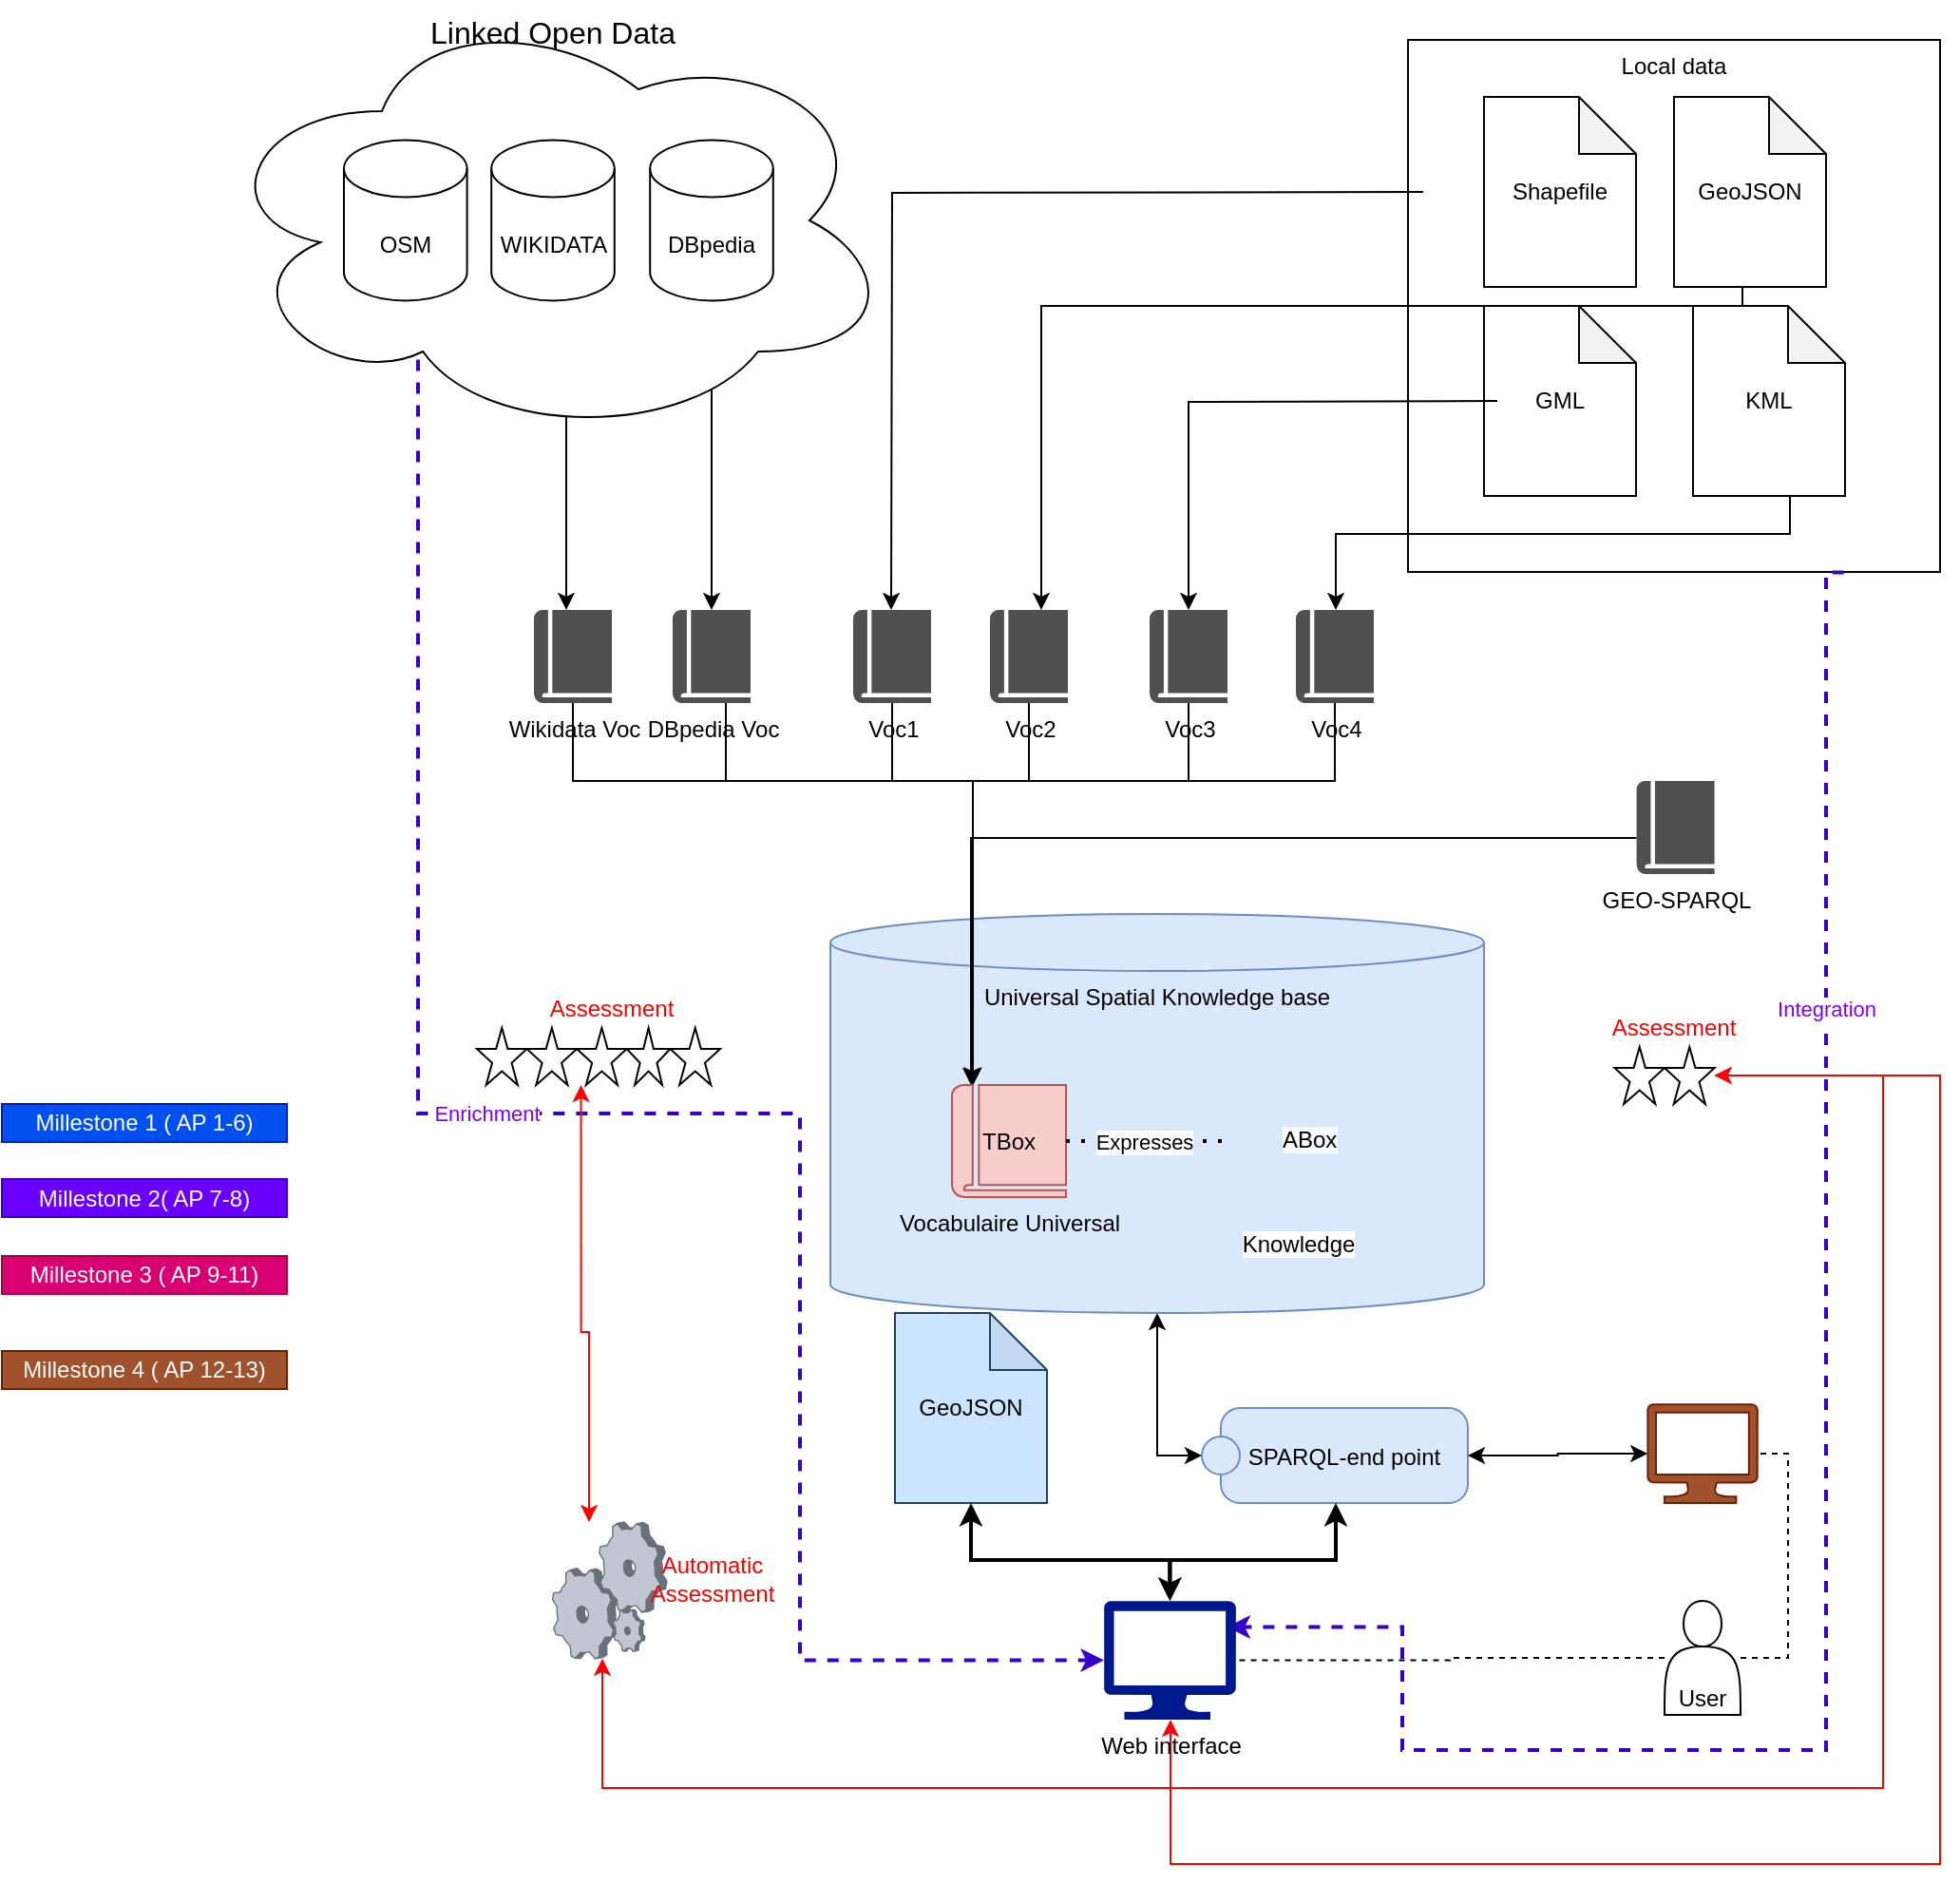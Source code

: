 <mxfile version="15.0.4" type="github">
  <diagram id="kHqexBjPhEpHhAyhCyUR" name="Page-1">
    <mxGraphModel dx="2048" dy="726" grid="1" gridSize="10" guides="1" tooltips="1" connect="1" arrows="1" fold="1" page="1" pageScale="1" pageWidth="827" pageHeight="1169" math="0" shadow="0">
      <root>
        <mxCell id="0" />
        <mxCell id="1" parent="0" />
        <mxCell id="MG3up2Yn2TR1iBBidIfu-64" style="edgeStyle=orthogonalEdgeStyle;rounded=0;orthogonalLoop=1;jettySize=auto;html=1;entryX=0;entryY=0.5;entryDx=0;entryDy=0;startArrow=classic;startFill=1;" edge="1" parent="1" source="MG3up2Yn2TR1iBBidIfu-48" target="MG3up2Yn2TR1iBBidIfu-61">
          <mxGeometry relative="1" as="geometry" />
        </mxCell>
        <mxCell id="MG3up2Yn2TR1iBBidIfu-48" value="Universal Spatial Knowledge base" style="shape=cylinder3;whiteSpace=wrap;html=1;boundedLbl=1;backgroundOutline=1;size=15;verticalAlign=top;fillColor=#dae8fc;strokeColor=#6c8ebf;" vertex="1" parent="1">
          <mxGeometry x="216" y="480" width="344" height="210" as="geometry" />
        </mxCell>
        <mxCell id="MG3up2Yn2TR1iBBidIfu-16" value="" style="group" vertex="1" connectable="0" parent="1">
          <mxGeometry x="520" y="20" width="280" height="280" as="geometry" />
        </mxCell>
        <mxCell id="MG3up2Yn2TR1iBBidIfu-12" value="Local data" style="whiteSpace=wrap;html=1;aspect=fixed;verticalAlign=top;" vertex="1" parent="MG3up2Yn2TR1iBBidIfu-16">
          <mxGeometry width="280" height="280" as="geometry" />
        </mxCell>
        <mxCell id="MG3up2Yn2TR1iBBidIfu-4" value="GeoJSON" style="shape=note;whiteSpace=wrap;html=1;backgroundOutline=1;darkOpacity=0.05;" vertex="1" parent="MG3up2Yn2TR1iBBidIfu-16">
          <mxGeometry x="140" y="30" width="80" height="100" as="geometry" />
        </mxCell>
        <mxCell id="MG3up2Yn2TR1iBBidIfu-5" value="Shapefile" style="shape=note;whiteSpace=wrap;html=1;backgroundOutline=1;darkOpacity=0.05;" vertex="1" parent="MG3up2Yn2TR1iBBidIfu-16">
          <mxGeometry x="40" y="30" width="80" height="100" as="geometry" />
        </mxCell>
        <mxCell id="MG3up2Yn2TR1iBBidIfu-6" value="GML" style="shape=note;whiteSpace=wrap;html=1;backgroundOutline=1;darkOpacity=0.05;" vertex="1" parent="MG3up2Yn2TR1iBBidIfu-16">
          <mxGeometry x="40" y="140" width="80" height="100" as="geometry" />
        </mxCell>
        <mxCell id="MG3up2Yn2TR1iBBidIfu-7" value="KML" style="shape=note;whiteSpace=wrap;html=1;backgroundOutline=1;darkOpacity=0.05;" vertex="1" parent="MG3up2Yn2TR1iBBidIfu-16">
          <mxGeometry x="150" y="140" width="80" height="100" as="geometry" />
        </mxCell>
        <mxCell id="MG3up2Yn2TR1iBBidIfu-17" style="edgeStyle=orthogonalEdgeStyle;rounded=0;orthogonalLoop=1;jettySize=auto;html=1;" edge="1" parent="1" source="MG3up2Yn2TR1iBBidIfu-1" target="MG3up2Yn2TR1iBBidIfu-34">
          <mxGeometry relative="1" as="geometry">
            <mxPoint x="90" y="320" as="targetPoint" />
            <Array as="points">
              <mxPoint x="77" y="280" />
              <mxPoint x="77" y="280" />
            </Array>
          </mxGeometry>
        </mxCell>
        <mxCell id="MG3up2Yn2TR1iBBidIfu-19" style="edgeStyle=orthogonalEdgeStyle;rounded=0;orthogonalLoop=1;jettySize=auto;html=1;" edge="1" parent="1">
          <mxGeometry relative="1" as="geometry">
            <mxPoint x="248" y="320" as="targetPoint" />
            <mxPoint x="528" y="100" as="sourcePoint" />
          </mxGeometry>
        </mxCell>
        <mxCell id="MG3up2Yn2TR1iBBidIfu-20" style="edgeStyle=orthogonalEdgeStyle;rounded=0;orthogonalLoop=1;jettySize=auto;html=1;" edge="1" parent="1" target="MG3up2Yn2TR1iBBidIfu-29">
          <mxGeometry relative="1" as="geometry">
            <mxPoint x="316" y="320" as="targetPoint" />
            <mxPoint x="696" y="150" as="sourcePoint" />
            <Array as="points">
              <mxPoint x="696" y="160" />
              <mxPoint x="327" y="160" />
            </Array>
          </mxGeometry>
        </mxCell>
        <mxCell id="MG3up2Yn2TR1iBBidIfu-21" style="edgeStyle=orthogonalEdgeStyle;rounded=0;orthogonalLoop=1;jettySize=auto;html=1;" edge="1" parent="1" target="MG3up2Yn2TR1iBBidIfu-30">
          <mxGeometry relative="1" as="geometry">
            <mxPoint x="357" y="320" as="targetPoint" />
            <mxPoint x="567" y="210" as="sourcePoint" />
          </mxGeometry>
        </mxCell>
        <mxCell id="MG3up2Yn2TR1iBBidIfu-22" style="edgeStyle=orthogonalEdgeStyle;rounded=0;orthogonalLoop=1;jettySize=auto;html=1;" edge="1" parent="1" target="MG3up2Yn2TR1iBBidIfu-31">
          <mxGeometry relative="1" as="geometry">
            <mxPoint x="401" y="320" as="targetPoint" />
            <mxPoint x="721" y="260" as="sourcePoint" />
            <Array as="points">
              <mxPoint x="721" y="280" />
              <mxPoint x="482" y="280" />
            </Array>
          </mxGeometry>
        </mxCell>
        <mxCell id="MG3up2Yn2TR1iBBidIfu-46" style="edgeStyle=orthogonalEdgeStyle;rounded=0;orthogonalLoop=1;jettySize=auto;html=1;" edge="1" parent="1" source="MG3up2Yn2TR1iBBidIfu-25" target="MG3up2Yn2TR1iBBidIfu-38">
          <mxGeometry relative="1" as="geometry">
            <Array as="points">
              <mxPoint x="290" y="440" />
            </Array>
          </mxGeometry>
        </mxCell>
        <mxCell id="MG3up2Yn2TR1iBBidIfu-25" value="GEO-SPARQL" style="pointerEvents=1;shadow=0;dashed=0;html=1;strokeColor=none;fillColor=#505050;labelPosition=center;verticalLabelPosition=bottom;verticalAlign=top;outlineConnect=0;align=center;shape=mxgraph.office.concepts.book_journal;" vertex="1" parent="1">
          <mxGeometry x="640.29" y="410" width="41" height="49" as="geometry" />
        </mxCell>
        <mxCell id="MG3up2Yn2TR1iBBidIfu-42" style="edgeStyle=orthogonalEdgeStyle;rounded=0;orthogonalLoop=1;jettySize=auto;html=1;" edge="1" parent="1" source="MG3up2Yn2TR1iBBidIfu-26" target="MG3up2Yn2TR1iBBidIfu-38">
          <mxGeometry relative="1" as="geometry">
            <Array as="points">
              <mxPoint x="249" y="410" />
              <mxPoint x="291" y="410" />
            </Array>
          </mxGeometry>
        </mxCell>
        <mxCell id="MG3up2Yn2TR1iBBidIfu-26" value="Voc1" style="pointerEvents=1;shadow=0;dashed=0;html=1;strokeColor=none;fillColor=#505050;labelPosition=center;verticalLabelPosition=bottom;verticalAlign=top;outlineConnect=0;align=center;shape=mxgraph.office.concepts.book_journal;" vertex="1" parent="1">
          <mxGeometry x="228" y="320" width="41" height="49" as="geometry" />
        </mxCell>
        <mxCell id="MG3up2Yn2TR1iBBidIfu-43" style="edgeStyle=orthogonalEdgeStyle;rounded=0;orthogonalLoop=1;jettySize=auto;html=1;" edge="1" parent="1" source="MG3up2Yn2TR1iBBidIfu-29" target="MG3up2Yn2TR1iBBidIfu-38">
          <mxGeometry relative="1" as="geometry">
            <Array as="points">
              <mxPoint x="321" y="410" />
              <mxPoint x="291" y="410" />
            </Array>
          </mxGeometry>
        </mxCell>
        <mxCell id="MG3up2Yn2TR1iBBidIfu-29" value="Voc2" style="pointerEvents=1;shadow=0;dashed=0;html=1;strokeColor=none;fillColor=#505050;labelPosition=center;verticalLabelPosition=bottom;verticalAlign=top;outlineConnect=0;align=center;shape=mxgraph.office.concepts.book_journal;" vertex="1" parent="1">
          <mxGeometry x="300" y="320" width="41" height="49" as="geometry" />
        </mxCell>
        <mxCell id="MG3up2Yn2TR1iBBidIfu-44" style="edgeStyle=orthogonalEdgeStyle;rounded=0;orthogonalLoop=1;jettySize=auto;html=1;" edge="1" parent="1" source="MG3up2Yn2TR1iBBidIfu-30" target="MG3up2Yn2TR1iBBidIfu-38">
          <mxGeometry relative="1" as="geometry">
            <mxPoint x="384" y="430" as="sourcePoint" />
            <Array as="points">
              <mxPoint x="405" y="410" />
              <mxPoint x="291" y="410" />
            </Array>
          </mxGeometry>
        </mxCell>
        <mxCell id="MG3up2Yn2TR1iBBidIfu-30" value="Voc3" style="pointerEvents=1;shadow=0;dashed=0;html=1;strokeColor=none;fillColor=#505050;labelPosition=center;verticalLabelPosition=bottom;verticalAlign=top;outlineConnect=0;align=center;shape=mxgraph.office.concepts.book_journal;" vertex="1" parent="1">
          <mxGeometry x="384" y="320" width="41" height="49" as="geometry" />
        </mxCell>
        <mxCell id="MG3up2Yn2TR1iBBidIfu-45" style="edgeStyle=orthogonalEdgeStyle;rounded=0;orthogonalLoop=1;jettySize=auto;html=1;" edge="1" parent="1" source="MG3up2Yn2TR1iBBidIfu-31" target="MG3up2Yn2TR1iBBidIfu-38">
          <mxGeometry relative="1" as="geometry">
            <Array as="points">
              <mxPoint x="482" y="410" />
              <mxPoint x="291" y="410" />
            </Array>
          </mxGeometry>
        </mxCell>
        <mxCell id="MG3up2Yn2TR1iBBidIfu-31" value="Voc4" style="pointerEvents=1;shadow=0;dashed=0;html=1;strokeColor=none;fillColor=#505050;labelPosition=center;verticalLabelPosition=bottom;verticalAlign=top;outlineConnect=0;align=center;shape=mxgraph.office.concepts.book_journal;" vertex="1" parent="1">
          <mxGeometry x="461" y="320" width="41" height="49" as="geometry" />
        </mxCell>
        <mxCell id="MG3up2Yn2TR1iBBidIfu-40" style="edgeStyle=orthogonalEdgeStyle;rounded=0;orthogonalLoop=1;jettySize=auto;html=1;" edge="1" parent="1" source="MG3up2Yn2TR1iBBidIfu-34" target="MG3up2Yn2TR1iBBidIfu-38">
          <mxGeometry relative="1" as="geometry">
            <Array as="points">
              <mxPoint x="81" y="410" />
              <mxPoint x="291" y="410" />
            </Array>
          </mxGeometry>
        </mxCell>
        <mxCell id="MG3up2Yn2TR1iBBidIfu-34" value="Wikidata Voc" style="pointerEvents=1;shadow=0;dashed=0;html=1;strokeColor=none;fillColor=#505050;labelPosition=center;verticalLabelPosition=bottom;verticalAlign=top;outlineConnect=0;align=center;shape=mxgraph.office.concepts.book_journal;" vertex="1" parent="1">
          <mxGeometry x="60" y="320" width="41" height="49" as="geometry" />
        </mxCell>
        <mxCell id="MG3up2Yn2TR1iBBidIfu-41" style="edgeStyle=orthogonalEdgeStyle;rounded=0;orthogonalLoop=1;jettySize=auto;html=1;" edge="1" parent="1" source="MG3up2Yn2TR1iBBidIfu-35" target="MG3up2Yn2TR1iBBidIfu-38">
          <mxGeometry relative="1" as="geometry">
            <Array as="points">
              <mxPoint x="161" y="410" />
              <mxPoint x="291" y="410" />
            </Array>
          </mxGeometry>
        </mxCell>
        <mxCell id="MG3up2Yn2TR1iBBidIfu-35" value="DBpedia Voc" style="pointerEvents=1;shadow=0;dashed=0;html=1;strokeColor=none;fillColor=#505050;labelPosition=center;verticalLabelPosition=bottom;verticalAlign=top;outlineConnect=0;align=center;shape=mxgraph.office.concepts.book_journal;" vertex="1" parent="1">
          <mxGeometry x="133" y="320" width="41" height="49" as="geometry" />
        </mxCell>
        <mxCell id="MG3up2Yn2TR1iBBidIfu-49" value="Enrichment" style="edgeStyle=orthogonalEdgeStyle;rounded=0;orthogonalLoop=1;jettySize=auto;html=1;dashed=1;fillColor=#6a00ff;strokeColor=#3700CC;exitX=0.07;exitY=0.4;exitDx=0;exitDy=0;exitPerimeter=0;strokeWidth=2;fontColor=#7F00FF;labelBorderColor=none;labelBackgroundColor=#FFFFFF;entryX=0;entryY=0.5;entryDx=0;entryDy=0;entryPerimeter=0;" edge="1" parent="1" source="MG3up2Yn2TR1iBBidIfu-8" target="MG3up2Yn2TR1iBBidIfu-67">
          <mxGeometry relative="1" as="geometry">
            <Array as="points">
              <mxPoint x="-1" y="92" />
              <mxPoint x="-1" y="585" />
              <mxPoint x="200" y="585" />
              <mxPoint x="200" y="873" />
            </Array>
          </mxGeometry>
        </mxCell>
        <mxCell id="MG3up2Yn2TR1iBBidIfu-52" style="edgeStyle=orthogonalEdgeStyle;rounded=0;orthogonalLoop=1;jettySize=auto;html=1;dashed=1;fillColor=#6a00ff;strokeColor=#3700CC;exitX=0.819;exitY=1.001;exitDx=0;exitDy=0;exitPerimeter=0;entryX=0.932;entryY=0.22;entryDx=0;entryDy=0;entryPerimeter=0;strokeWidth=2;" edge="1" parent="1" source="MG3up2Yn2TR1iBBidIfu-12" target="MG3up2Yn2TR1iBBidIfu-67">
          <mxGeometry relative="1" as="geometry">
            <mxPoint x="160" y="170" as="sourcePoint" />
            <mxPoint x="281" y="610" as="targetPoint" />
            <Array as="points">
              <mxPoint x="740" y="300" />
              <mxPoint x="740" y="920" />
              <mxPoint x="517" y="920" />
            </Array>
          </mxGeometry>
        </mxCell>
        <mxCell id="MG3up2Yn2TR1iBBidIfu-54" value="Integration" style="edgeLabel;html=1;align=center;verticalAlign=middle;resizable=0;points=[];fontColor=#7F00FF;labelBorderColor=none;labelBackgroundColor=#FFFFFF;" vertex="1" connectable="0" parent="MG3up2Yn2TR1iBBidIfu-52">
          <mxGeometry x="-0.597" y="-4" relative="1" as="geometry">
            <mxPoint x="4" y="35" as="offset" />
          </mxGeometry>
        </mxCell>
        <mxCell id="MG3up2Yn2TR1iBBidIfu-38" value="Vocabulaire Universal&lt;br&gt;" style="pointerEvents=1;shadow=0;dashed=0;html=1;strokeColor=#b85450;fillColor=#f8cecc;labelPosition=center;verticalLabelPosition=bottom;verticalAlign=top;outlineConnect=0;align=center;shape=mxgraph.office.concepts.book_journal;" vertex="1" parent="1">
          <mxGeometry x="280" y="570" width="60" height="59" as="geometry" />
        </mxCell>
        <mxCell id="MG3up2Yn2TR1iBBidIfu-55" value="TBox" style="text;html=1;strokeColor=none;fillColor=none;align=center;verticalAlign=middle;whiteSpace=wrap;rounded=0;" vertex="1" parent="1">
          <mxGeometry x="290" y="589.5" width="40" height="20" as="geometry" />
        </mxCell>
        <mxCell id="MG3up2Yn2TR1iBBidIfu-56" value="Knowledge" style="shape=image;html=1;verticalAlign=top;verticalLabelPosition=bottom;labelBackgroundColor=#ffffff;imageAspect=0;aspect=fixed;image=https://cdn2.iconfinder.com/data/icons/picol-vector/32/rdf-128.png" vertex="1" parent="1">
          <mxGeometry x="422" y="559.5" width="80" height="80" as="geometry" />
        </mxCell>
        <mxCell id="MG3up2Yn2TR1iBBidIfu-57" value="&lt;span style=&quot;color: rgb(0 , 0 , 0) ; font-family: &amp;#34;helvetica&amp;#34; ; font-size: 12px ; font-style: normal ; font-weight: 400 ; letter-spacing: normal ; text-align: center ; text-indent: 0px ; text-transform: none ; word-spacing: 0px ; background-color: rgb(248 , 249 , 250) ; display: inline ; float: none&quot;&gt;ABox&lt;/span&gt;" style="text;whiteSpace=wrap;html=1;" vertex="1" parent="1">
          <mxGeometry x="452" y="584.5" width="50" height="30" as="geometry" />
        </mxCell>
        <mxCell id="MG3up2Yn2TR1iBBidIfu-58" value="Expresses" style="endArrow=none;dashed=1;html=1;dashPattern=1 3;strokeWidth=2;" edge="1" parent="1" source="MG3up2Yn2TR1iBBidIfu-38" target="MG3up2Yn2TR1iBBidIfu-56">
          <mxGeometry width="50" height="50" relative="1" as="geometry">
            <mxPoint x="350" y="570" as="sourcePoint" />
            <mxPoint x="400" y="520" as="targetPoint" />
          </mxGeometry>
        </mxCell>
        <mxCell id="MG3up2Yn2TR1iBBidIfu-60" style="edgeStyle=orthogonalEdgeStyle;rounded=0;orthogonalLoop=1;jettySize=auto;html=1;" edge="1" parent="1" source="MG3up2Yn2TR1iBBidIfu-2" target="MG3up2Yn2TR1iBBidIfu-35">
          <mxGeometry relative="1" as="geometry" />
        </mxCell>
        <mxCell id="MG3up2Yn2TR1iBBidIfu-61" value="SPARQL-end point" style="shape=umlState;rounded=1;verticalAlign=middle;align=center;absoluteArcSize=1;arcSize=10;umlStateConnection=connPointRefEntry;boundedLbl=1;fillColor=#dae8fc;strokeColor=#6c8ebf;" vertex="1" parent="1">
          <mxGeometry x="411.5" y="740" width="140" height="50" as="geometry" />
        </mxCell>
        <mxCell id="MG3up2Yn2TR1iBBidIfu-102" style="edgeStyle=orthogonalEdgeStyle;rounded=0;orthogonalLoop=1;jettySize=auto;html=1;startArrow=classic;startFill=1;" edge="1" parent="1" source="MG3up2Yn2TR1iBBidIfu-65" target="MG3up2Yn2TR1iBBidIfu-61">
          <mxGeometry relative="1" as="geometry">
            <mxPoint x="210" y="630" as="targetPoint" />
          </mxGeometry>
        </mxCell>
        <mxCell id="MG3up2Yn2TR1iBBidIfu-65" value="QGIS" style="aspect=fixed;pointerEvents=1;shadow=0;dashed=0;html=1;strokeColor=#6D1F00;labelPosition=center;verticalLabelPosition=bottom;verticalAlign=top;align=center;fillColor=#a0522d;shape=mxgraph.azure.computer;fontColor=#ffffff;" vertex="1" parent="1">
          <mxGeometry x="646.11" y="738" width="57.78" height="52" as="geometry" />
        </mxCell>
        <mxCell id="MG3up2Yn2TR1iBBidIfu-8" value="&lt;font style=&quot;font-size: 16px&quot;&gt;Linked Open Data&lt;/font&gt;" style="ellipse;shape=cloud;whiteSpace=wrap;html=1;verticalAlign=top;" vertex="1" parent="1">
          <mxGeometry x="-110" width="360" height="230" as="geometry" />
        </mxCell>
        <mxCell id="MG3up2Yn2TR1iBBidIfu-1" value="WIKIDATA" style="shape=cylinder3;whiteSpace=wrap;html=1;boundedLbl=1;backgroundOutline=1;size=15;" vertex="1" parent="1">
          <mxGeometry x="37.6" y="72.778" width="64.8" height="84.444" as="geometry" />
        </mxCell>
        <mxCell id="MG3up2Yn2TR1iBBidIfu-2" value="DBpedia" style="shape=cylinder3;whiteSpace=wrap;html=1;boundedLbl=1;backgroundOutline=1;size=15;" vertex="1" parent="1">
          <mxGeometry x="121.1" y="72.778" width="64.8" height="84.444" as="geometry" />
        </mxCell>
        <mxCell id="MG3up2Yn2TR1iBBidIfu-71" value="OSM" style="shape=cylinder3;whiteSpace=wrap;html=1;boundedLbl=1;backgroundOutline=1;size=15;" vertex="1" parent="1">
          <mxGeometry x="-40.0" y="72.778" width="64.8" height="84.444" as="geometry" />
        </mxCell>
        <mxCell id="MG3up2Yn2TR1iBBidIfu-73" style="edgeStyle=orthogonalEdgeStyle;rounded=0;orthogonalLoop=1;jettySize=auto;html=1;startArrow=none;startFill=0;endArrow=none;endFill=0;dashed=1;" edge="1" parent="1" source="MG3up2Yn2TR1iBBidIfu-72" target="MG3up2Yn2TR1iBBidIfu-67">
          <mxGeometry relative="1" as="geometry" />
        </mxCell>
        <mxCell id="MG3up2Yn2TR1iBBidIfu-103" style="edgeStyle=orthogonalEdgeStyle;rounded=0;orthogonalLoop=1;jettySize=auto;html=1;entryX=1;entryY=0.5;entryDx=0;entryDy=0;entryPerimeter=0;startArrow=none;startFill=0;endArrow=none;endFill=0;dashed=1;" edge="1" parent="1" source="MG3up2Yn2TR1iBBidIfu-72" target="MG3up2Yn2TR1iBBidIfu-65">
          <mxGeometry relative="1" as="geometry">
            <Array as="points">
              <mxPoint x="720" y="872" />
              <mxPoint x="720" y="764" />
            </Array>
          </mxGeometry>
        </mxCell>
        <mxCell id="MG3up2Yn2TR1iBBidIfu-72" value="User" style="shape=actor;whiteSpace=wrap;html=1;verticalAlign=bottom;" vertex="1" parent="1">
          <mxGeometry x="655" y="841.5" width="40" height="60" as="geometry" />
        </mxCell>
        <mxCell id="MG3up2Yn2TR1iBBidIfu-83" value="" style="group;fontColor=#FF0000;" vertex="1" connectable="0" parent="1">
          <mxGeometry x="30" y="540" width="128" height="30" as="geometry" />
        </mxCell>
        <mxCell id="MG3up2Yn2TR1iBBidIfu-78" value="" style="verticalLabelPosition=bottom;verticalAlign=top;html=1;shape=mxgraph.basic.star;fontColor=#FF0000;" vertex="1" parent="MG3up2Yn2TR1iBBidIfu-83">
          <mxGeometry x="52.571" width="26.286" height="30" as="geometry" />
        </mxCell>
        <mxCell id="MG3up2Yn2TR1iBBidIfu-79" value="" style="verticalLabelPosition=bottom;verticalAlign=top;html=1;shape=mxgraph.basic.star;fontColor=#FF0000;" vertex="1" parent="MG3up2Yn2TR1iBBidIfu-83">
          <mxGeometry x="78.857" width="22.857" height="30" as="geometry" />
        </mxCell>
        <mxCell id="MG3up2Yn2TR1iBBidIfu-80" value="" style="verticalLabelPosition=bottom;verticalAlign=top;html=1;shape=mxgraph.basic.star;fontColor=#FF0000;" vertex="1" parent="MG3up2Yn2TR1iBBidIfu-83">
          <mxGeometry x="101.714" width="26.286" height="30" as="geometry" />
        </mxCell>
        <mxCell id="MG3up2Yn2TR1iBBidIfu-81" value="" style="verticalLabelPosition=bottom;verticalAlign=top;html=1;shape=mxgraph.basic.star;fontColor=#FF0000;" vertex="1" parent="MG3up2Yn2TR1iBBidIfu-83">
          <mxGeometry x="26.286" width="26.286" height="30" as="geometry" />
        </mxCell>
        <mxCell id="MG3up2Yn2TR1iBBidIfu-82" value="" style="verticalLabelPosition=bottom;verticalAlign=top;html=1;shape=mxgraph.basic.star;fontColor=#FF0000;" vertex="1" parent="MG3up2Yn2TR1iBBidIfu-83">
          <mxGeometry width="26.286" height="30" as="geometry" />
        </mxCell>
        <mxCell id="MG3up2Yn2TR1iBBidIfu-84" value="" style="verticalLabelPosition=bottom;verticalAlign=top;html=1;shape=mxgraph.basic.star" vertex="1" parent="1">
          <mxGeometry x="628.716" y="550" width="26.286" height="30" as="geometry" />
        </mxCell>
        <mxCell id="MG3up2Yn2TR1iBBidIfu-97" style="edgeStyle=orthogonalEdgeStyle;rounded=0;orthogonalLoop=1;jettySize=auto;html=1;startArrow=classic;startFill=1;fontColor=#FF0000;strokeColor=#FF0000;" edge="1" parent="1" source="MG3up2Yn2TR1iBBidIfu-85" target="MG3up2Yn2TR1iBBidIfu-93">
          <mxGeometry relative="1" as="geometry">
            <Array as="points">
              <mxPoint x="770" y="565" />
              <mxPoint x="770" y="940" />
              <mxPoint x="96" y="940" />
            </Array>
          </mxGeometry>
        </mxCell>
        <mxCell id="MG3up2Yn2TR1iBBidIfu-112" style="edgeStyle=orthogonalEdgeStyle;rounded=0;orthogonalLoop=1;jettySize=auto;html=1;labelBackgroundColor=#FFFFFF;fontColor=#FF0000;startArrow=classic;startFill=1;endArrow=classic;endFill=1;strokeWidth=1;fillColor=#d80073;strokeColor=#FF0000;" edge="1" parent="1" source="MG3up2Yn2TR1iBBidIfu-85" target="MG3up2Yn2TR1iBBidIfu-67">
          <mxGeometry relative="1" as="geometry">
            <Array as="points">
              <mxPoint x="800" y="565" />
              <mxPoint x="800" y="980" />
              <mxPoint x="395" y="980" />
            </Array>
          </mxGeometry>
        </mxCell>
        <mxCell id="MG3up2Yn2TR1iBBidIfu-85" value="" style="verticalLabelPosition=bottom;verticalAlign=top;html=1;shape=mxgraph.basic.star" vertex="1" parent="1">
          <mxGeometry x="655.006" y="550" width="26.286" height="30" as="geometry" />
        </mxCell>
        <mxCell id="MG3up2Yn2TR1iBBidIfu-88" value="Assessment" style="text;html=1;strokeColor=none;fillColor=none;align=center;verticalAlign=middle;whiteSpace=wrap;rounded=0;fontColor=#FF0000;" vertex="1" parent="1">
          <mxGeometry x="81.1" y="520" width="40" height="20" as="geometry" />
        </mxCell>
        <mxCell id="MG3up2Yn2TR1iBBidIfu-89" value="Assessment" style="text;html=1;strokeColor=none;fillColor=none;align=center;verticalAlign=middle;whiteSpace=wrap;rounded=0;fontColor=#FF0000;" vertex="1" parent="1">
          <mxGeometry x="640" y="530" width="40" height="20" as="geometry" />
        </mxCell>
        <mxCell id="MG3up2Yn2TR1iBBidIfu-93" value="" style="verticalLabelPosition=bottom;aspect=fixed;html=1;verticalAlign=top;strokeColor=none;align=center;outlineConnect=0;shape=mxgraph.citrix.process;" vertex="1" parent="1">
          <mxGeometry x="69.71" y="800" width="60.29" height="71.88" as="geometry" />
        </mxCell>
        <mxCell id="MG3up2Yn2TR1iBBidIfu-94" value="Automatic Assessment" style="text;html=1;strokeColor=none;fillColor=none;align=center;verticalAlign=middle;whiteSpace=wrap;rounded=0;fontColor=#FF0000;" vertex="1" parent="1">
          <mxGeometry x="134" y="820" width="40" height="20" as="geometry" />
        </mxCell>
        <mxCell id="MG3up2Yn2TR1iBBidIfu-95" style="edgeStyle=orthogonalEdgeStyle;rounded=0;orthogonalLoop=1;jettySize=auto;html=1;startArrow=classic;startFill=1;fontColor=#FF0000;strokeColor=#FF0000;" edge="1" parent="1">
          <mxGeometry relative="1" as="geometry">
            <mxPoint x="84.765" y="570" as="sourcePoint" />
            <mxPoint x="89" y="800" as="targetPoint" />
            <Array as="points">
              <mxPoint x="85" y="700" />
              <mxPoint x="89" y="700" />
            </Array>
          </mxGeometry>
        </mxCell>
        <mxCell id="MG3up2Yn2TR1iBBidIfu-110" style="edgeStyle=orthogonalEdgeStyle;rounded=0;orthogonalLoop=1;jettySize=auto;html=1;labelBackgroundColor=#FFFFFF;fontColor=#7F00FF;startArrow=classic;startFill=1;strokeWidth=2;" edge="1" parent="1" source="MG3up2Yn2TR1iBBidIfu-67" target="MG3up2Yn2TR1iBBidIfu-109">
          <mxGeometry relative="1" as="geometry">
            <Array as="points">
              <mxPoint x="395" y="820" />
              <mxPoint x="290" y="820" />
            </Array>
          </mxGeometry>
        </mxCell>
        <mxCell id="MG3up2Yn2TR1iBBidIfu-111" style="edgeStyle=orthogonalEdgeStyle;rounded=0;orthogonalLoop=1;jettySize=auto;html=1;labelBackgroundColor=#FFFFFF;fontColor=#FF0000;startArrow=classic;startFill=1;endArrow=classic;endFill=1;strokeWidth=2;" edge="1" parent="1" source="MG3up2Yn2TR1iBBidIfu-67" target="MG3up2Yn2TR1iBBidIfu-61">
          <mxGeometry relative="1" as="geometry">
            <Array as="points">
              <mxPoint x="395" y="820" />
              <mxPoint x="482" y="820" />
            </Array>
          </mxGeometry>
        </mxCell>
        <mxCell id="MG3up2Yn2TR1iBBidIfu-67" value="Web interface" style="aspect=fixed;pointerEvents=1;shadow=0;dashed=0;html=1;strokeColor=none;labelPosition=center;verticalLabelPosition=bottom;verticalAlign=top;align=center;fillColor=#00188D;shape=mxgraph.azure.computer" vertex="1" parent="1">
          <mxGeometry x="360.0" y="841.5" width="69.44" height="62.5" as="geometry" />
        </mxCell>
        <mxCell id="MG3up2Yn2TR1iBBidIfu-105" value="Millestone 1 ( AP 1-6)" style="text;html=1;strokeColor=#001DBC;fillColor=#0050ef;align=center;verticalAlign=middle;whiteSpace=wrap;rounded=0;fontColor=#ffffff;" vertex="1" parent="1">
          <mxGeometry x="-220" y="580" width="150" height="20" as="geometry" />
        </mxCell>
        <mxCell id="MG3up2Yn2TR1iBBidIfu-106" value="Millestone 2( AP 7-8)" style="text;html=1;strokeColor=#3700CC;fillColor=#6a00ff;align=center;verticalAlign=middle;whiteSpace=wrap;rounded=0;fontColor=#ffffff;" vertex="1" parent="1">
          <mxGeometry x="-220" y="619.5" width="150" height="20" as="geometry" />
        </mxCell>
        <mxCell id="MG3up2Yn2TR1iBBidIfu-108" value="Millestone 3 ( AP 9-11)" style="text;html=1;strokeColor=#A50040;fillColor=#d80073;align=center;verticalAlign=middle;whiteSpace=wrap;rounded=0;fontColor=#ffffff;" vertex="1" parent="1">
          <mxGeometry x="-220" y="660" width="150" height="20" as="geometry" />
        </mxCell>
        <mxCell id="MG3up2Yn2TR1iBBidIfu-109" value="GeoJSON" style="shape=note;whiteSpace=wrap;html=1;backgroundOutline=1;darkOpacity=0.05;strokeColor=#23445d;fillColor=#CCE5FF;" vertex="1" parent="1">
          <mxGeometry x="250" y="690" width="80" height="100" as="geometry" />
        </mxCell>
        <mxCell id="MG3up2Yn2TR1iBBidIfu-113" value="Millestone 4 ( AP 12-13)" style="text;html=1;strokeColor=#6D1F00;fillColor=#a0522d;align=center;verticalAlign=middle;whiteSpace=wrap;rounded=0;fontColor=#ffffff;" vertex="1" parent="1">
          <mxGeometry x="-220" y="710" width="150" height="20" as="geometry" />
        </mxCell>
      </root>
    </mxGraphModel>
  </diagram>
</mxfile>
